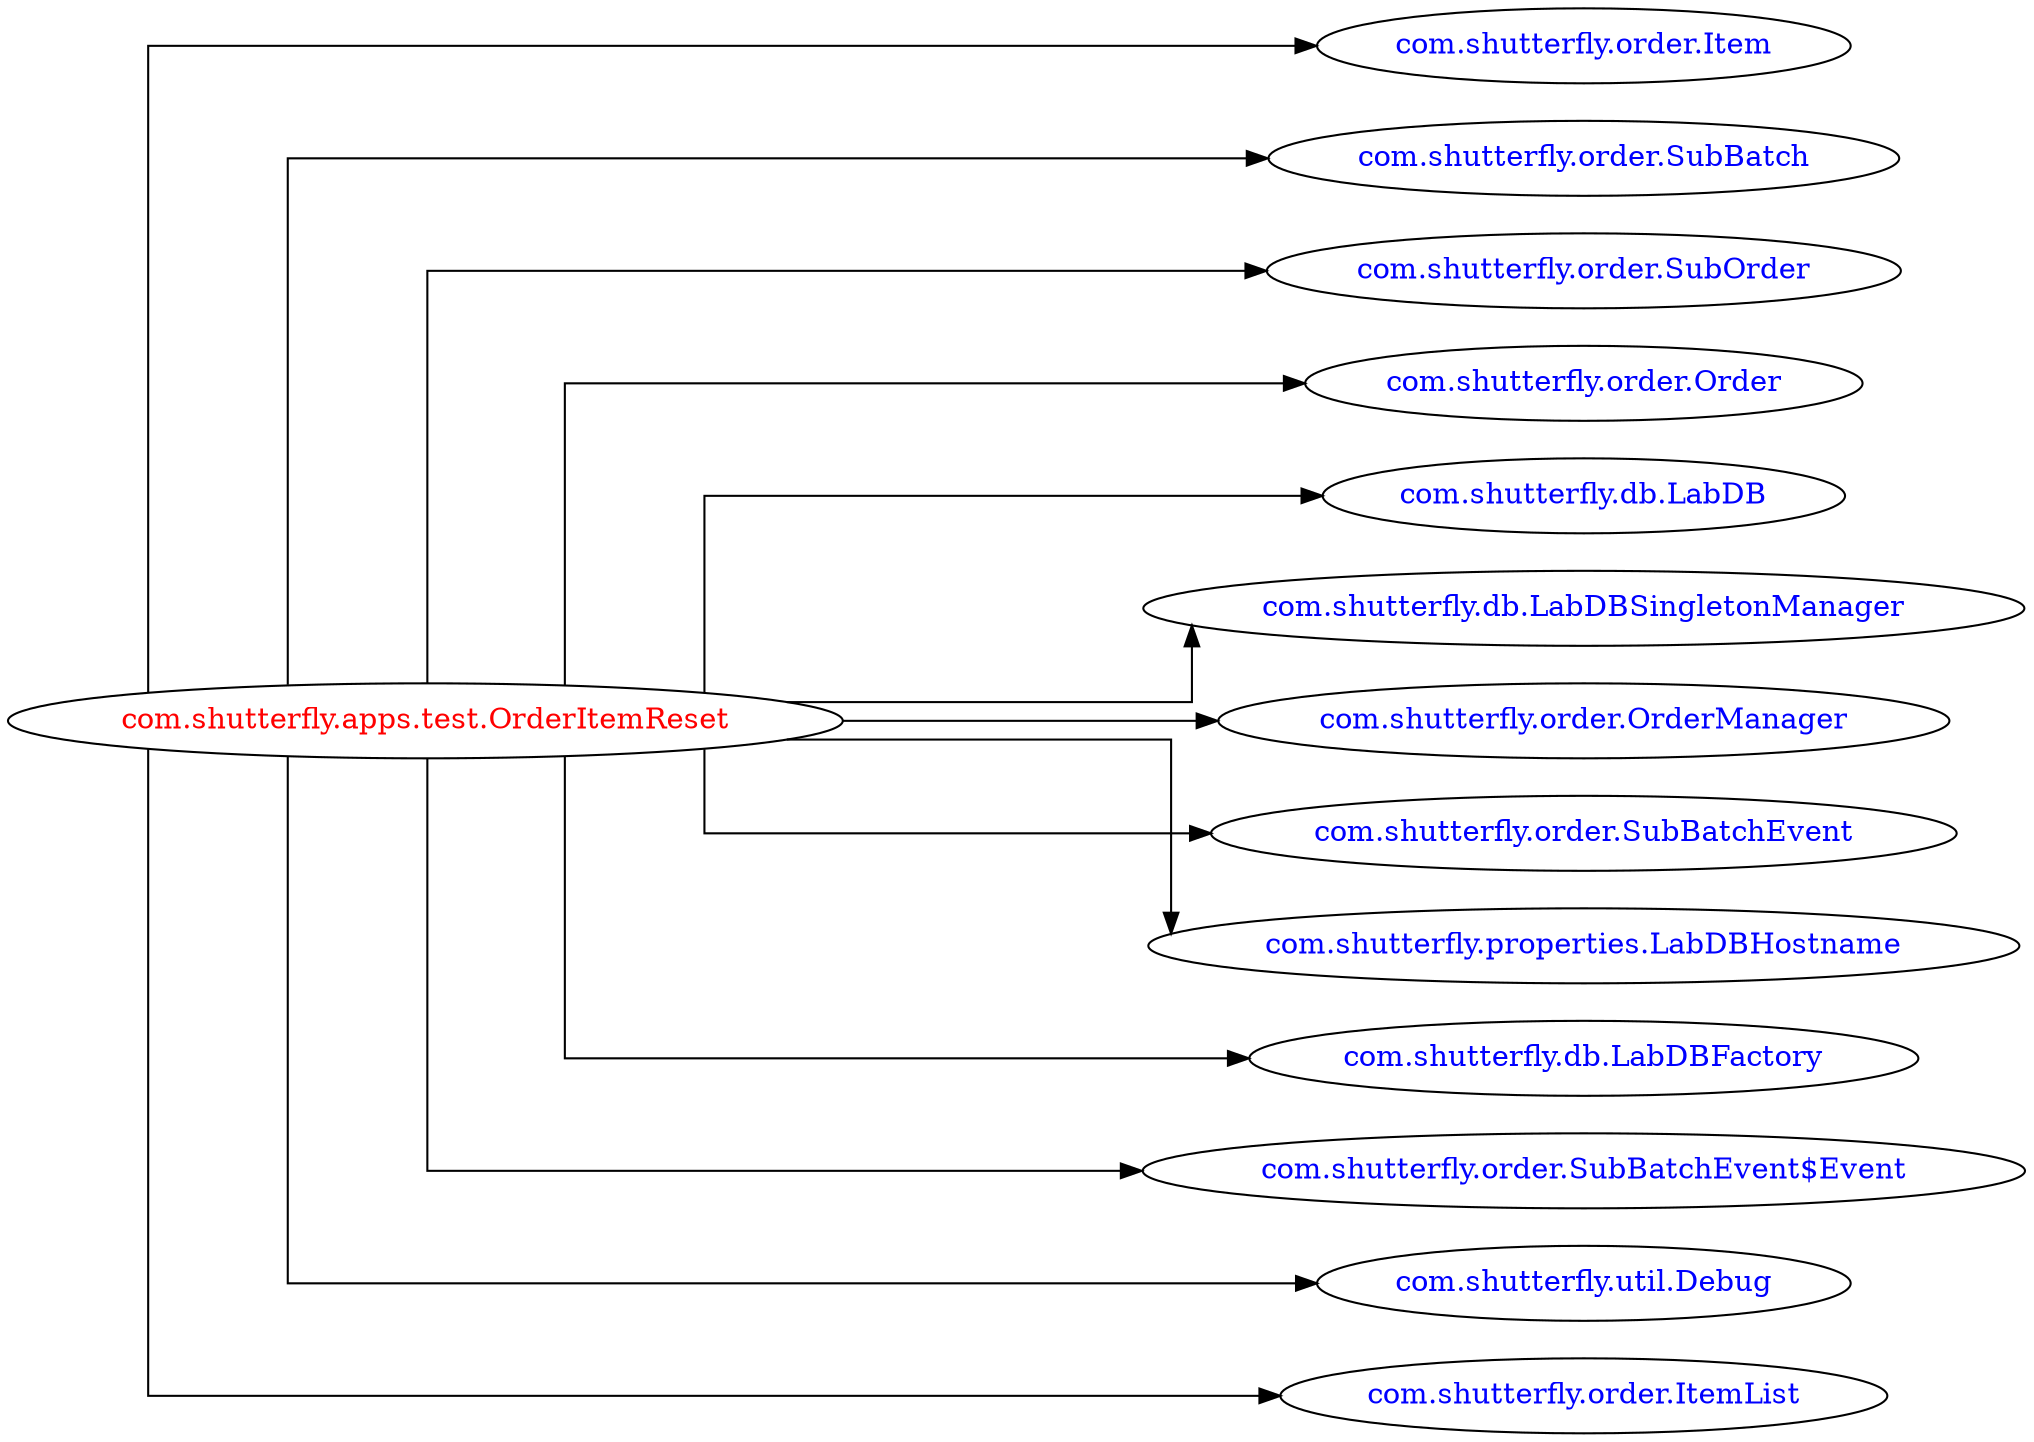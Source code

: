 digraph dependencyGraph {
 concentrate=true;
 ranksep="2.0";
 rankdir="LR"; 
 splines="ortho";
"com.shutterfly.apps.test.OrderItemReset" [fontcolor="red"];
"com.shutterfly.order.Item" [ fontcolor="blue" ];
"com.shutterfly.apps.test.OrderItemReset"->"com.shutterfly.order.Item";
"com.shutterfly.order.SubBatch" [ fontcolor="blue" ];
"com.shutterfly.apps.test.OrderItemReset"->"com.shutterfly.order.SubBatch";
"com.shutterfly.order.SubOrder" [ fontcolor="blue" ];
"com.shutterfly.apps.test.OrderItemReset"->"com.shutterfly.order.SubOrder";
"com.shutterfly.order.Order" [ fontcolor="blue" ];
"com.shutterfly.apps.test.OrderItemReset"->"com.shutterfly.order.Order";
"com.shutterfly.db.LabDB" [ fontcolor="blue" ];
"com.shutterfly.apps.test.OrderItemReset"->"com.shutterfly.db.LabDB";
"com.shutterfly.db.LabDBSingletonManager" [ fontcolor="blue" ];
"com.shutterfly.apps.test.OrderItemReset"->"com.shutterfly.db.LabDBSingletonManager";
"com.shutterfly.order.OrderManager" [ fontcolor="blue" ];
"com.shutterfly.apps.test.OrderItemReset"->"com.shutterfly.order.OrderManager";
"com.shutterfly.order.SubBatchEvent" [ fontcolor="blue" ];
"com.shutterfly.apps.test.OrderItemReset"->"com.shutterfly.order.SubBatchEvent";
"com.shutterfly.properties.LabDBHostname" [ fontcolor="blue" ];
"com.shutterfly.apps.test.OrderItemReset"->"com.shutterfly.properties.LabDBHostname";
"com.shutterfly.db.LabDBFactory" [ fontcolor="blue" ];
"com.shutterfly.apps.test.OrderItemReset"->"com.shutterfly.db.LabDBFactory";
"com.shutterfly.order.SubBatchEvent$Event" [ fontcolor="blue" ];
"com.shutterfly.apps.test.OrderItemReset"->"com.shutterfly.order.SubBatchEvent$Event";
"com.shutterfly.util.Debug" [ fontcolor="blue" ];
"com.shutterfly.apps.test.OrderItemReset"->"com.shutterfly.util.Debug";
"com.shutterfly.order.ItemList" [ fontcolor="blue" ];
"com.shutterfly.apps.test.OrderItemReset"->"com.shutterfly.order.ItemList";
}